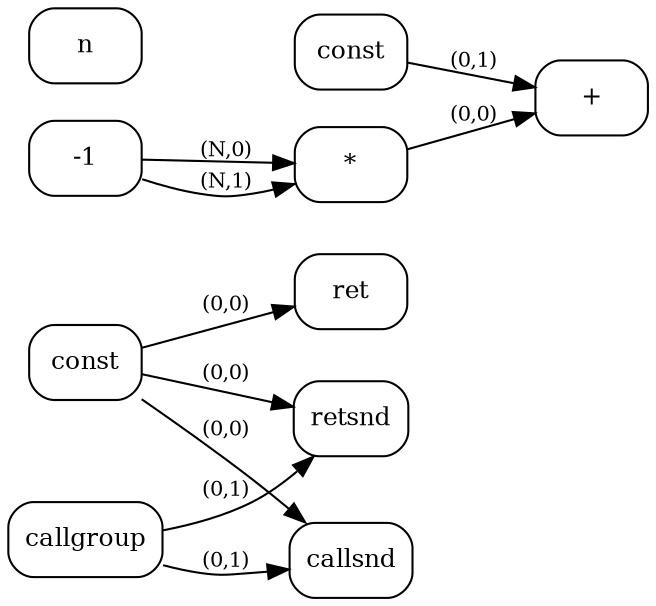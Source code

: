 digraph G {
  rankdir=LR;
  node [shape=box, style=rounded, fontsize=12];
  n0 [label="const"];
  n1 [label="callgroup"];
  n2 [label="callsnd"];
  n3 [label="retsnd"];
  n4 [label="*"];
  n5 [label="const"];
  n6 [label="+"];
  n7 [label="ret"];
  n0 -> n2 [label="(0,0)", fontsize=10];
  n1 -> n2 [label="(0,1)", fontsize=10];
  n0 -> n3 [label="(0,0)", fontsize=10];
  n1 -> n3 [label="(0,1)", fontsize=10];
  n-1 -> n4 [label="(N,0)", fontsize=10];
  n-1 -> n4 [label="(N,1)", fontsize=10];
  n4 -> n6 [label="(0,0)", fontsize=10];
  n5 -> n6 [label="(0,1)", fontsize=10];
  n0 -> n7 [label="(0,0)", fontsize=10];
}
